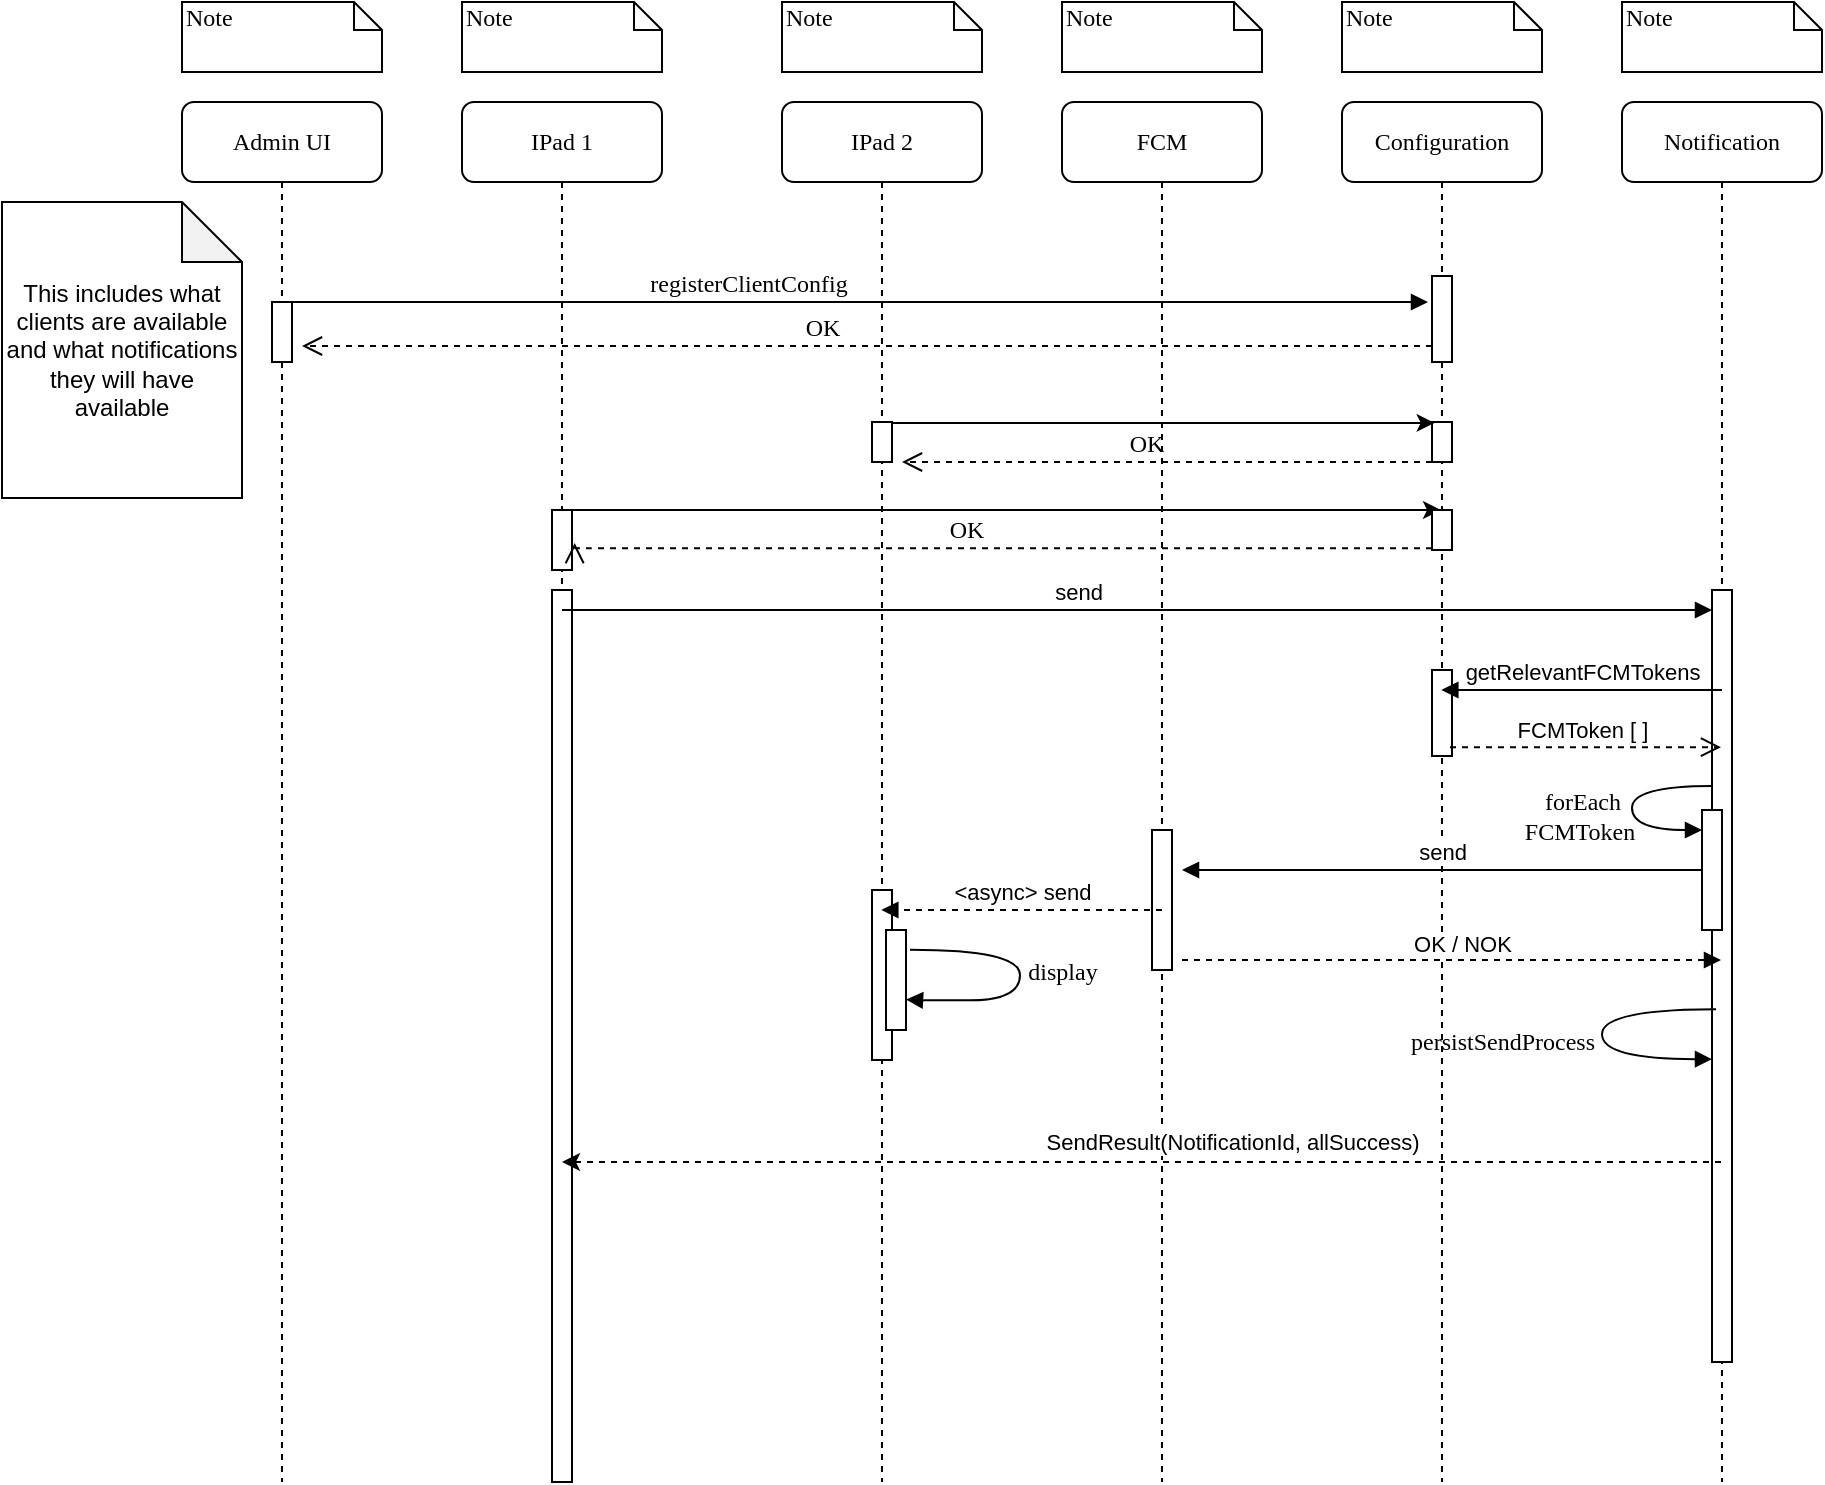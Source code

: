 <mxfile version="14.7.6" type="device"><diagram name="Page-1" id="13e1069c-82ec-6db2-03f1-153e76fe0fe0"><mxGraphModel dx="1364" dy="805" grid="1" gridSize="10" guides="1" tooltips="1" connect="1" arrows="1" fold="1" page="1" pageScale="1" pageWidth="1100" pageHeight="850" background="none" math="0" shadow="0"><root><mxCell id="0"/><mxCell id="1" parent="0"/><mxCell id="7baba1c4bc27f4b0-2" value="IPad 1" style="shape=umlLifeline;perimeter=lifelinePerimeter;whiteSpace=wrap;html=1;container=1;collapsible=0;recursiveResize=0;outlineConnect=0;rounded=1;shadow=0;comic=0;labelBackgroundColor=none;strokeWidth=1;fontFamily=Verdana;fontSize=12;align=center;" parent="1" vertex="1"><mxGeometry x="240" y="80" width="100" height="690" as="geometry"/></mxCell><mxCell id="zDs0RLyhE4NNwDuETuvq-1" value="" style="html=1;points=[];perimeter=orthogonalPerimeter;rounded=0;shadow=0;comic=0;labelBackgroundColor=none;strokeWidth=1;fontFamily=Verdana;fontSize=12;align=center;" parent="7baba1c4bc27f4b0-2" vertex="1"><mxGeometry x="45" y="204" width="10" height="30" as="geometry"/></mxCell><mxCell id="7baba1c4bc27f4b0-19" value="" style="html=1;points=[];perimeter=orthogonalPerimeter;rounded=0;shadow=0;comic=0;labelBackgroundColor=none;strokeWidth=1;fontFamily=Verdana;fontSize=12;align=center;" parent="7baba1c4bc27f4b0-2" vertex="1"><mxGeometry x="45" y="244" width="10" height="446" as="geometry"/></mxCell><mxCell id="zDs0RLyhE4NNwDuETuvq-6" value="send" style="html=1;verticalAlign=bottom;endArrow=block;" parent="7baba1c4bc27f4b0-2" target="zDs0RLyhE4NNwDuETuvq-5" edge="1"><mxGeometry x="-0.103" width="80" relative="1" as="geometry"><mxPoint x="50" y="254" as="sourcePoint"/><mxPoint x="620" y="254" as="targetPoint"/><mxPoint as="offset"/></mxGeometry></mxCell><mxCell id="7baba1c4bc27f4b0-3" value="IPad 2" style="shape=umlLifeline;perimeter=lifelinePerimeter;whiteSpace=wrap;html=1;container=1;collapsible=0;recursiveResize=0;outlineConnect=0;rounded=1;shadow=0;comic=0;labelBackgroundColor=none;strokeWidth=1;fontFamily=Verdana;fontSize=12;align=center;" parent="1" vertex="1"><mxGeometry x="400" y="80" width="100" height="690" as="geometry"/></mxCell><mxCell id="zDs0RLyhE4NNwDuETuvq-3" value="" style="html=1;points=[];perimeter=orthogonalPerimeter;rounded=0;shadow=0;comic=0;labelBackgroundColor=none;strokeWidth=1;fontFamily=Verdana;fontSize=12;align=center;" parent="7baba1c4bc27f4b0-3" vertex="1"><mxGeometry x="45" y="160" width="10" height="20" as="geometry"/></mxCell><mxCell id="7baba1c4bc27f4b0-4" value="FCM" style="shape=umlLifeline;perimeter=lifelinePerimeter;whiteSpace=wrap;html=1;container=1;collapsible=0;recursiveResize=0;outlineConnect=0;rounded=1;shadow=0;comic=0;labelBackgroundColor=none;strokeWidth=1;fontFamily=Verdana;fontSize=12;align=center;" parent="1" vertex="1"><mxGeometry x="540" y="80" width="100" height="690" as="geometry"/></mxCell><mxCell id="zDs0RLyhE4NNwDuETuvq-13" value="" style="html=1;points=[];perimeter=orthogonalPerimeter;rounded=0;shadow=0;comic=0;labelBackgroundColor=none;strokeWidth=1;fontFamily=Verdana;fontSize=12;align=center;" parent="7baba1c4bc27f4b0-4" vertex="1"><mxGeometry x="45" y="364" width="10" height="70" as="geometry"/></mxCell><mxCell id="7baba1c4bc27f4b0-5" value="Configuration" style="shape=umlLifeline;perimeter=lifelinePerimeter;whiteSpace=wrap;html=1;container=1;collapsible=0;recursiveResize=0;outlineConnect=0;rounded=1;shadow=0;comic=0;labelBackgroundColor=none;strokeWidth=1;fontFamily=Verdana;fontSize=12;align=center;" parent="1" vertex="1"><mxGeometry x="680" y="80" width="100" height="690" as="geometry"/></mxCell><mxCell id="zDs0RLyhE4NNwDuETuvq-7" value="" style="html=1;points=[];perimeter=orthogonalPerimeter;rounded=0;shadow=0;comic=0;labelBackgroundColor=none;strokeWidth=1;fontFamily=Verdana;fontSize=12;align=center;" parent="7baba1c4bc27f4b0-5" vertex="1"><mxGeometry x="45" y="284" width="10" height="43" as="geometry"/></mxCell><mxCell id="7baba1c4bc27f4b0-6" value="Notification" style="shape=umlLifeline;perimeter=lifelinePerimeter;whiteSpace=wrap;html=1;container=1;collapsible=0;recursiveResize=0;outlineConnect=0;rounded=1;shadow=0;comic=0;labelBackgroundColor=none;strokeWidth=1;fontFamily=Verdana;fontSize=12;align=center;" parent="1" vertex="1"><mxGeometry x="820" y="80" width="100" height="690" as="geometry"/></mxCell><mxCell id="7baba1c4bc27f4b0-8" value="Admin UI" style="shape=umlLifeline;perimeter=lifelinePerimeter;whiteSpace=wrap;html=1;container=1;collapsible=0;recursiveResize=0;outlineConnect=0;rounded=1;shadow=0;comic=0;labelBackgroundColor=none;strokeWidth=1;fontFamily=Verdana;fontSize=12;align=center;" parent="1" vertex="1"><mxGeometry x="100" y="80" width="100" height="690" as="geometry"/></mxCell><mxCell id="7baba1c4bc27f4b0-9" value="" style="html=1;points=[];perimeter=orthogonalPerimeter;rounded=0;shadow=0;comic=0;labelBackgroundColor=none;strokeWidth=1;fontFamily=Verdana;fontSize=12;align=center;" parent="7baba1c4bc27f4b0-8" vertex="1"><mxGeometry x="45" y="100" width="10" height="30" as="geometry"/></mxCell><mxCell id="7baba1c4bc27f4b0-21" value="OK" style="html=1;verticalAlign=bottom;endArrow=open;dashed=1;endSize=8;labelBackgroundColor=none;fontFamily=Verdana;fontSize=12;edgeStyle=elbowEdgeStyle;elbow=vertical;" parent="1" edge="1"><mxGeometry x="0.08" relative="1" as="geometry"><mxPoint x="160" y="202" as="targetPoint"/><Array as="points"><mxPoint x="670" y="202"/><mxPoint x="700" y="202"/></Array><mxPoint x="725" y="202" as="sourcePoint"/><mxPoint as="offset"/></mxGeometry></mxCell><mxCell id="7baba1c4bc27f4b0-40" value="Note" style="shape=note;whiteSpace=wrap;html=1;size=14;verticalAlign=top;align=left;spacingTop=-6;rounded=0;shadow=0;comic=0;labelBackgroundColor=none;strokeWidth=1;fontFamily=Verdana;fontSize=12" parent="1" vertex="1"><mxGeometry x="100" y="30" width="100" height="35" as="geometry"/></mxCell><mxCell id="7baba1c4bc27f4b0-41" value="Note" style="shape=note;whiteSpace=wrap;html=1;size=14;verticalAlign=top;align=left;spacingTop=-6;rounded=0;shadow=0;comic=0;labelBackgroundColor=none;strokeWidth=1;fontFamily=Verdana;fontSize=12" parent="1" vertex="1"><mxGeometry x="240" y="30" width="100" height="35" as="geometry"/></mxCell><mxCell id="7baba1c4bc27f4b0-42" value="Note" style="shape=note;whiteSpace=wrap;html=1;size=14;verticalAlign=top;align=left;spacingTop=-6;rounded=0;shadow=0;comic=0;labelBackgroundColor=none;strokeWidth=1;fontFamily=Verdana;fontSize=12" parent="1" vertex="1"><mxGeometry x="400" y="30" width="100" height="35" as="geometry"/></mxCell><mxCell id="7baba1c4bc27f4b0-43" value="Note" style="shape=note;whiteSpace=wrap;html=1;size=14;verticalAlign=top;align=left;spacingTop=-6;rounded=0;shadow=0;comic=0;labelBackgroundColor=none;strokeWidth=1;fontFamily=Verdana;fontSize=12" parent="1" vertex="1"><mxGeometry x="540" y="30" width="100" height="35" as="geometry"/></mxCell><mxCell id="7baba1c4bc27f4b0-44" value="Note" style="shape=note;whiteSpace=wrap;html=1;size=14;verticalAlign=top;align=left;spacingTop=-6;rounded=0;shadow=0;comic=0;labelBackgroundColor=none;strokeWidth=1;fontFamily=Verdana;fontSize=12" parent="1" vertex="1"><mxGeometry x="680" y="30" width="100" height="35" as="geometry"/></mxCell><mxCell id="7baba1c4bc27f4b0-45" value="Note" style="shape=note;whiteSpace=wrap;html=1;size=14;verticalAlign=top;align=left;spacingTop=-6;rounded=0;shadow=0;comic=0;labelBackgroundColor=none;strokeWidth=1;fontFamily=Verdana;fontSize=12" parent="1" vertex="1"><mxGeometry x="820" y="30" width="100" height="35" as="geometry"/></mxCell><mxCell id="7baba1c4bc27f4b0-10" value="" style="html=1;points=[];perimeter=orthogonalPerimeter;rounded=0;shadow=0;comic=0;labelBackgroundColor=none;strokeWidth=1;fontFamily=Verdana;fontSize=12;align=center;" parent="1" vertex="1"><mxGeometry x="725" y="167" width="10" height="43" as="geometry"/></mxCell><mxCell id="7baba1c4bc27f4b0-11" value="registerClientConfig" style="html=1;verticalAlign=bottom;endArrow=block;labelBackgroundColor=none;fontFamily=Verdana;fontSize=12;edgeStyle=elbowEdgeStyle;elbow=vertical;" parent="1" source="7baba1c4bc27f4b0-9" edge="1"><mxGeometry x="-0.198" relative="1" as="geometry"><mxPoint x="220" y="190" as="sourcePoint"/><mxPoint x="723" y="180" as="targetPoint"/><mxPoint as="offset"/></mxGeometry></mxCell><mxCell id="zDs0RLyhE4NNwDuETuvq-5" value="" style="html=1;points=[];perimeter=orthogonalPerimeter;rounded=0;shadow=0;comic=0;labelBackgroundColor=none;strokeWidth=1;fontFamily=Verdana;fontSize=12;align=center;" parent="1" vertex="1"><mxGeometry x="865" y="324" width="10" height="386" as="geometry"/></mxCell><mxCell id="zDs0RLyhE4NNwDuETuvq-8" value="getRelevantFCMTokens" style="html=1;verticalAlign=bottom;endArrow=block;" parent="1" edge="1"><mxGeometry x="0.001" width="80" relative="1" as="geometry"><mxPoint x="870" y="374" as="sourcePoint"/><mxPoint x="729.667" y="374.0" as="targetPoint"/><mxPoint as="offset"/></mxGeometry></mxCell><mxCell id="zDs0RLyhE4NNwDuETuvq-9" value="FCMToken [ ]" style="html=1;verticalAlign=bottom;endArrow=open;dashed=1;endSize=8;exitX=0.9;exitY=0.898;exitDx=0;exitDy=0;exitPerimeter=0;" parent="1" source="zDs0RLyhE4NNwDuETuvq-7" edge="1"><mxGeometry x="-0.026" relative="1" as="geometry"><mxPoint x="600" y="464" as="sourcePoint"/><mxPoint x="869.5" y="402.614" as="targetPoint"/><mxPoint as="offset"/></mxGeometry></mxCell><mxCell id="zDs0RLyhE4NNwDuETuvq-10" value="forEach &lt;br&gt;FCMToken&amp;nbsp;" style="html=1;verticalAlign=bottom;endArrow=block;labelBackgroundColor=none;fontFamily=Verdana;fontSize=12;elbow=vertical;edgeStyle=orthogonalEdgeStyle;curved=1;" parent="1" source="zDs0RLyhE4NNwDuETuvq-5" target="7baba1c4bc27f4b0-28" edge="1"><mxGeometry x="0.278" y="-27" relative="1" as="geometry"><mxPoint x="855.003" y="422" as="sourcePoint"/><mxPoint x="860.003" y="460.333" as="targetPoint"/><Array as="points"><mxPoint x="825" y="422"/><mxPoint x="825" y="444"/></Array><mxPoint x="-25" y="-17" as="offset"/></mxGeometry></mxCell><mxCell id="7baba1c4bc27f4b0-28" value="" style="html=1;points=[];perimeter=orthogonalPerimeter;rounded=0;shadow=0;comic=0;labelBackgroundColor=none;strokeWidth=1;fontFamily=Verdana;fontSize=12;align=center;" parent="1" vertex="1"><mxGeometry x="860" y="434" width="10" height="60" as="geometry"/></mxCell><mxCell id="zDs0RLyhE4NNwDuETuvq-14" value="send" style="html=1;verticalAlign=bottom;endArrow=block;" parent="1" source="7baba1c4bc27f4b0-28" edge="1"><mxGeometry width="80" relative="1" as="geometry"><mxPoint x="520" y="464" as="sourcePoint"/><mxPoint x="600" y="464" as="targetPoint"/></mxGeometry></mxCell><mxCell id="zDs0RLyhE4NNwDuETuvq-15" value="" style="html=1;points=[];perimeter=orthogonalPerimeter;rounded=0;shadow=0;comic=0;labelBackgroundColor=none;strokeWidth=1;fontFamily=Verdana;fontSize=12;align=center;" parent="1" vertex="1"><mxGeometry x="445" y="474" width="10" height="85" as="geometry"/></mxCell><mxCell id="zDs0RLyhE4NNwDuETuvq-16" value="&amp;lt;async&amp;gt; send" style="html=1;verticalAlign=bottom;endArrow=block;dashed=1;" parent="1" edge="1"><mxGeometry width="80" relative="1" as="geometry"><mxPoint x="590" y="484" as="sourcePoint"/><mxPoint x="449.667" y="484" as="targetPoint"/></mxGeometry></mxCell><mxCell id="zDs0RLyhE4NNwDuETuvq-17" value="" style="html=1;points=[];perimeter=orthogonalPerimeter;rounded=0;shadow=0;comic=0;labelBackgroundColor=none;strokeWidth=1;fontFamily=Verdana;fontSize=12;align=center;" parent="1" vertex="1"><mxGeometry x="452" y="494" width="10" height="50" as="geometry"/></mxCell><mxCell id="zDs0RLyhE4NNwDuETuvq-18" value="display" style="html=1;verticalAlign=bottom;endArrow=block;labelBackgroundColor=none;fontFamily=Verdana;fontSize=12;elbow=vertical;edgeStyle=orthogonalEdgeStyle;curved=1;entryX=0.9;entryY=0.887;entryPerimeter=0;exitX=1.038;exitY=0.345;exitPerimeter=0;entryDx=0;entryDy=0;" parent="1" edge="1"><mxGeometry x="0.095" y="21" relative="1" as="geometry"><mxPoint x="464.003" y="503.83" as="sourcePoint"/><mxPoint x="462" y="528.77" as="targetPoint"/><Array as="points"><mxPoint x="519" y="504.16"/><mxPoint x="519" y="529.16"/><mxPoint x="469" y="529.16"/></Array><mxPoint as="offset"/></mxGeometry></mxCell><mxCell id="zDs0RLyhE4NNwDuETuvq-19" value="OK / NOK" style="html=1;verticalAlign=bottom;endArrow=block;dashed=1;" parent="1" edge="1"><mxGeometry x="0.039" y="-1" width="80" relative="1" as="geometry"><mxPoint x="600" y="509" as="sourcePoint"/><mxPoint x="869.5" y="509" as="targetPoint"/><mxPoint as="offset"/></mxGeometry></mxCell><mxCell id="zDs0RLyhE4NNwDuETuvq-20" value="This includes what clients are available and what notifications they will have available" style="shape=note;whiteSpace=wrap;html=1;backgroundOutline=1;darkOpacity=0.05;" parent="1" vertex="1"><mxGeometry x="10" y="130" width="120" height="148" as="geometry"/></mxCell><mxCell id="9bcTBCMJfKohe4Dhu1_I-1" value="" style="html=1;points=[];perimeter=orthogonalPerimeter;rounded=0;shadow=0;comic=0;labelBackgroundColor=none;strokeWidth=1;fontFamily=Verdana;fontSize=12;align=center;" vertex="1" parent="1"><mxGeometry x="725" y="240" width="10" height="20" as="geometry"/></mxCell><mxCell id="9bcTBCMJfKohe4Dhu1_I-4" value="" style="endArrow=classic;html=1;entryX=0.133;entryY=0.022;entryDx=0;entryDy=0;entryPerimeter=0;" edge="1" parent="1" source="zDs0RLyhE4NNwDuETuvq-3" target="9bcTBCMJfKohe4Dhu1_I-1"><mxGeometry width="50" height="50" relative="1" as="geometry"><mxPoint x="460" y="290" as="sourcePoint"/><mxPoint x="510" y="240" as="targetPoint"/></mxGeometry></mxCell><mxCell id="9bcTBCMJfKohe4Dhu1_I-5" value="" style="endArrow=classic;html=1;" edge="1" parent="1"><mxGeometry width="50" height="50" relative="1" as="geometry"><mxPoint x="289.667" y="284.0" as="sourcePoint"/><mxPoint x="729.5" y="284.0" as="targetPoint"/><Array as="points"><mxPoint x="370" y="284"/></Array></mxGeometry></mxCell><mxCell id="9bcTBCMJfKohe4Dhu1_I-6" value="" style="html=1;points=[];perimeter=orthogonalPerimeter;rounded=0;shadow=0;comic=0;labelBackgroundColor=none;strokeWidth=1;fontFamily=Verdana;fontSize=12;align=center;" vertex="1" parent="1"><mxGeometry x="725" y="284" width="10" height="20" as="geometry"/></mxCell><mxCell id="9bcTBCMJfKohe4Dhu1_I-7" value="OK" style="html=1;verticalAlign=bottom;endArrow=open;dashed=1;endSize=8;labelBackgroundColor=none;fontFamily=Verdana;fontSize=12;edgeStyle=elbowEdgeStyle;elbow=vertical;entryX=1.133;entryY=0.55;entryDx=0;entryDy=0;entryPerimeter=0;" edge="1" parent="1" target="zDs0RLyhE4NNwDuETuvq-1"><mxGeometry x="0.08" relative="1" as="geometry"><mxPoint x="160" y="303.17" as="targetPoint"/><Array as="points"><mxPoint x="670" y="303.17"/><mxPoint x="700" y="303.17"/></Array><mxPoint x="725.0" y="303.17" as="sourcePoint"/><mxPoint as="offset"/></mxGeometry></mxCell><mxCell id="9bcTBCMJfKohe4Dhu1_I-8" value="OK" style="html=1;verticalAlign=bottom;endArrow=open;dashed=1;endSize=8;labelBackgroundColor=none;fontFamily=Verdana;fontSize=12;edgeStyle=elbowEdgeStyle;elbow=vertical;" edge="1" parent="1"><mxGeometry x="0.08" relative="1" as="geometry"><mxPoint x="460" y="260" as="targetPoint"/><Array as="points"><mxPoint x="670" y="260"/><mxPoint x="700" y="260"/></Array><mxPoint x="725.0" y="260" as="sourcePoint"/><mxPoint as="offset"/></mxGeometry></mxCell><mxCell id="9bcTBCMJfKohe4Dhu1_I-9" value="persistSendProcess" style="html=1;verticalAlign=bottom;endArrow=block;labelBackgroundColor=none;fontFamily=Verdana;fontSize=12;elbow=vertical;edgeStyle=orthogonalEdgeStyle;curved=1;entryX=0.9;entryY=0.887;entryPerimeter=0;exitX=1.038;exitY=0.345;exitPerimeter=0;entryDx=0;entryDy=0;" edge="1" parent="1"><mxGeometry x="0.197" y="-50" relative="1" as="geometry"><mxPoint x="867.003" y="533.66" as="sourcePoint"/><mxPoint x="865" y="558.6" as="targetPoint"/><Array as="points"><mxPoint x="810" y="534"/><mxPoint x="810" y="559"/></Array><mxPoint x="-50" y="-50" as="offset"/></mxGeometry></mxCell><mxCell id="9bcTBCMJfKohe4Dhu1_I-10" value="" style="endArrow=classic;html=1;dashed=1;" edge="1" parent="1" source="7baba1c4bc27f4b0-6"><mxGeometry width="50" height="50" relative="1" as="geometry"><mxPoint x="540" y="570" as="sourcePoint"/><mxPoint x="290" y="610" as="targetPoint"/><Array as="points"><mxPoint x="780" y="610"/></Array></mxGeometry></mxCell><mxCell id="9bcTBCMJfKohe4Dhu1_I-11" value="SendResult(NotificationId, allSuccess)" style="edgeLabel;html=1;align=center;verticalAlign=middle;resizable=0;points=[];" vertex="1" connectable="0" parent="9bcTBCMJfKohe4Dhu1_I-10"><mxGeometry x="-0.155" relative="1" as="geometry"><mxPoint y="-10" as="offset"/></mxGeometry></mxCell></root></mxGraphModel></diagram></mxfile>